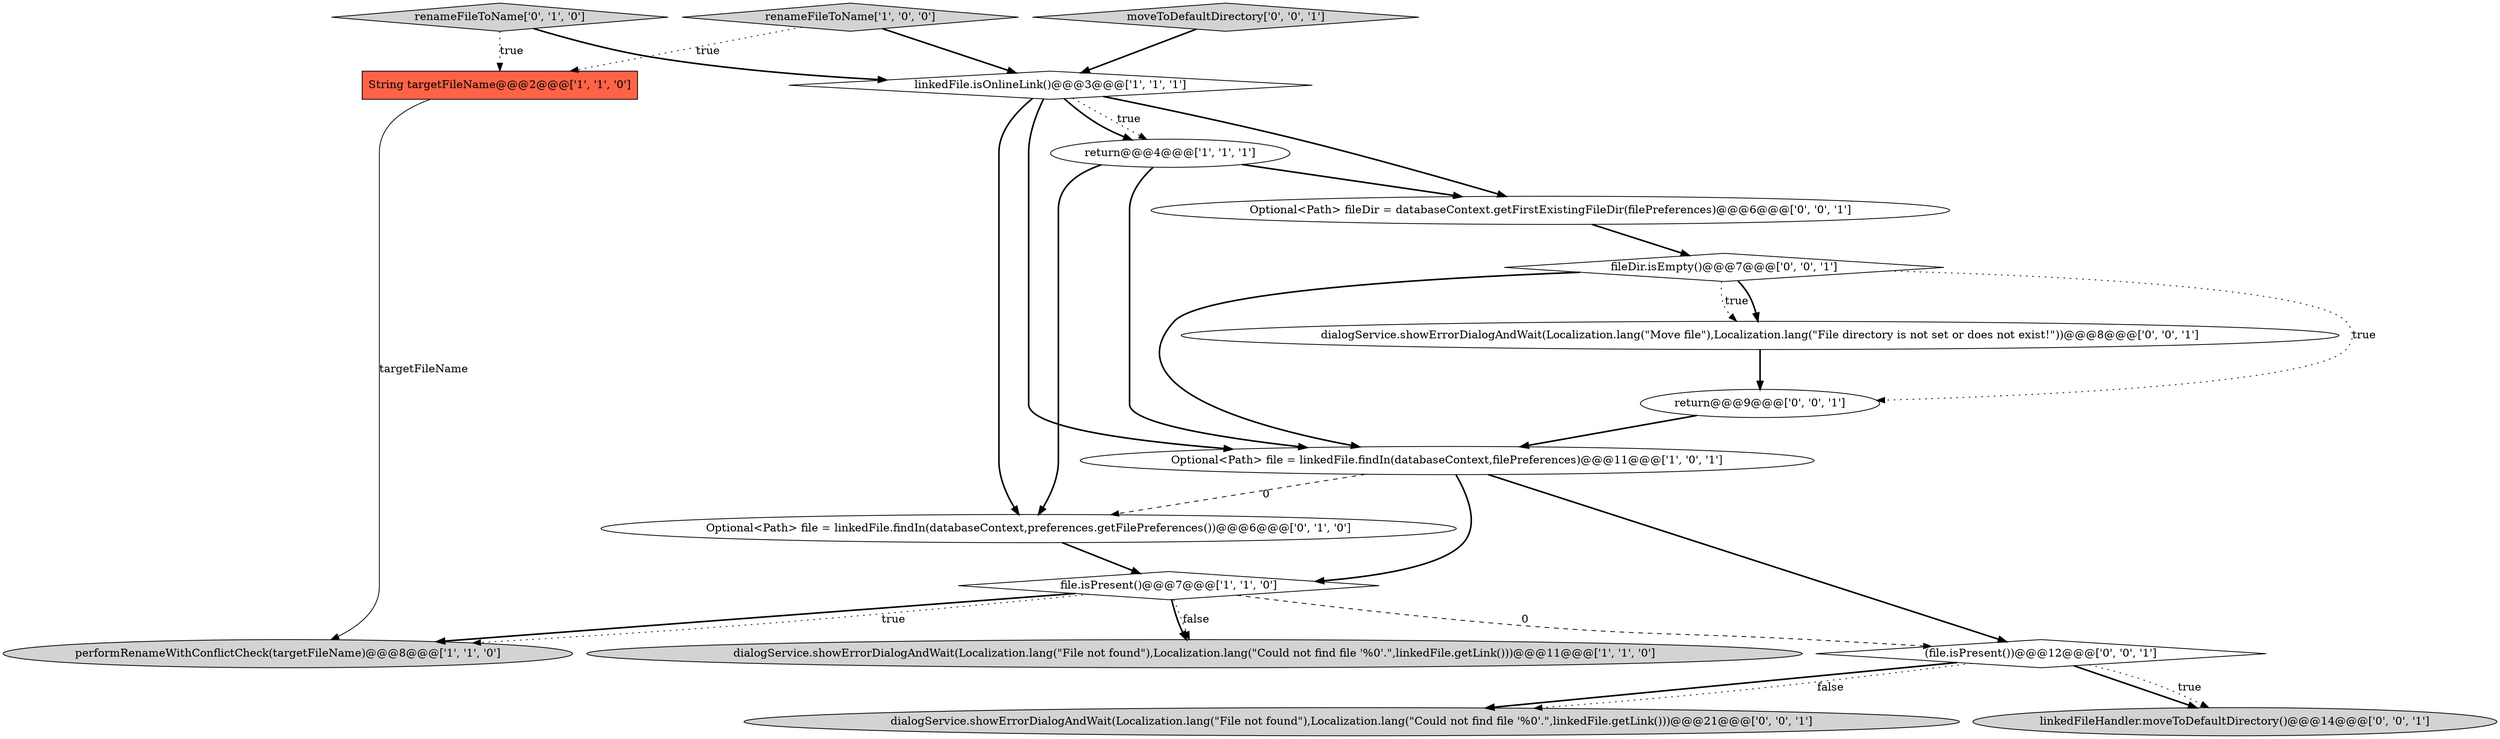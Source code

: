 digraph {
6 [style = filled, label = "return@@@4@@@['1', '1', '1']", fillcolor = white, shape = ellipse image = "AAA0AAABBB1BBB"];
16 [style = filled, label = "dialogService.showErrorDialogAndWait(Localization.lang(\"Move file\"),Localization.lang(\"File directory is not set or does not exist!\"))@@@8@@@['0', '0', '1']", fillcolor = white, shape = ellipse image = "AAA0AAABBB3BBB"];
2 [style = filled, label = "performRenameWithConflictCheck(targetFileName)@@@8@@@['1', '1', '0']", fillcolor = lightgray, shape = ellipse image = "AAA0AAABBB1BBB"];
7 [style = filled, label = "String targetFileName@@@2@@@['1', '1', '0']", fillcolor = tomato, shape = box image = "AAA0AAABBB1BBB"];
5 [style = filled, label = "linkedFile.isOnlineLink()@@@3@@@['1', '1', '1']", fillcolor = white, shape = diamond image = "AAA0AAABBB1BBB"];
8 [style = filled, label = "renameFileToName['0', '1', '0']", fillcolor = lightgray, shape = diamond image = "AAA0AAABBB2BBB"];
10 [style = filled, label = "dialogService.showErrorDialogAndWait(Localization.lang(\"File not found\"),Localization.lang(\"Could not find file '%0'.\",linkedFile.getLink()))@@@21@@@['0', '0', '1']", fillcolor = lightgray, shape = ellipse image = "AAA0AAABBB3BBB"];
11 [style = filled, label = "linkedFileHandler.moveToDefaultDirectory()@@@14@@@['0', '0', '1']", fillcolor = lightgray, shape = ellipse image = "AAA0AAABBB3BBB"];
3 [style = filled, label = "Optional<Path> file = linkedFile.findIn(databaseContext,filePreferences)@@@11@@@['1', '0', '1']", fillcolor = white, shape = ellipse image = "AAA0AAABBB1BBB"];
0 [style = filled, label = "dialogService.showErrorDialogAndWait(Localization.lang(\"File not found\"),Localization.lang(\"Could not find file '%0'.\",linkedFile.getLink()))@@@11@@@['1', '1', '0']", fillcolor = lightgray, shape = ellipse image = "AAA0AAABBB1BBB"];
13 [style = filled, label = "fileDir.isEmpty()@@@7@@@['0', '0', '1']", fillcolor = white, shape = diamond image = "AAA0AAABBB3BBB"];
17 [style = filled, label = "return@@@9@@@['0', '0', '1']", fillcolor = white, shape = ellipse image = "AAA0AAABBB3BBB"];
9 [style = filled, label = "Optional<Path> file = linkedFile.findIn(databaseContext,preferences.getFilePreferences())@@@6@@@['0', '1', '0']", fillcolor = white, shape = ellipse image = "AAA1AAABBB2BBB"];
4 [style = filled, label = "file.isPresent()@@@7@@@['1', '1', '0']", fillcolor = white, shape = diamond image = "AAA0AAABBB1BBB"];
15 [style = filled, label = "moveToDefaultDirectory['0', '0', '1']", fillcolor = lightgray, shape = diamond image = "AAA0AAABBB3BBB"];
14 [style = filled, label = "(file.isPresent())@@@12@@@['0', '0', '1']", fillcolor = white, shape = diamond image = "AAA0AAABBB3BBB"];
1 [style = filled, label = "renameFileToName['1', '0', '0']", fillcolor = lightgray, shape = diamond image = "AAA0AAABBB1BBB"];
12 [style = filled, label = "Optional<Path> fileDir = databaseContext.getFirstExistingFileDir(filePreferences)@@@6@@@['0', '0', '1']", fillcolor = white, shape = ellipse image = "AAA0AAABBB3BBB"];
3->14 [style = bold, label=""];
4->14 [style = dashed, label="0"];
8->5 [style = bold, label=""];
9->4 [style = bold, label=""];
4->0 [style = dotted, label="false"];
1->7 [style = dotted, label="true"];
13->16 [style = dotted, label="true"];
17->3 [style = bold, label=""];
5->9 [style = bold, label=""];
8->7 [style = dotted, label="true"];
14->11 [style = bold, label=""];
13->17 [style = dotted, label="true"];
4->2 [style = bold, label=""];
12->13 [style = bold, label=""];
6->9 [style = bold, label=""];
5->6 [style = dotted, label="true"];
13->16 [style = bold, label=""];
6->3 [style = bold, label=""];
15->5 [style = bold, label=""];
7->2 [style = solid, label="targetFileName"];
6->12 [style = bold, label=""];
13->3 [style = bold, label=""];
5->12 [style = bold, label=""];
16->17 [style = bold, label=""];
5->3 [style = bold, label=""];
14->11 [style = dotted, label="true"];
14->10 [style = bold, label=""];
5->6 [style = bold, label=""];
3->4 [style = bold, label=""];
3->9 [style = dashed, label="0"];
4->0 [style = bold, label=""];
4->2 [style = dotted, label="true"];
1->5 [style = bold, label=""];
14->10 [style = dotted, label="false"];
}
